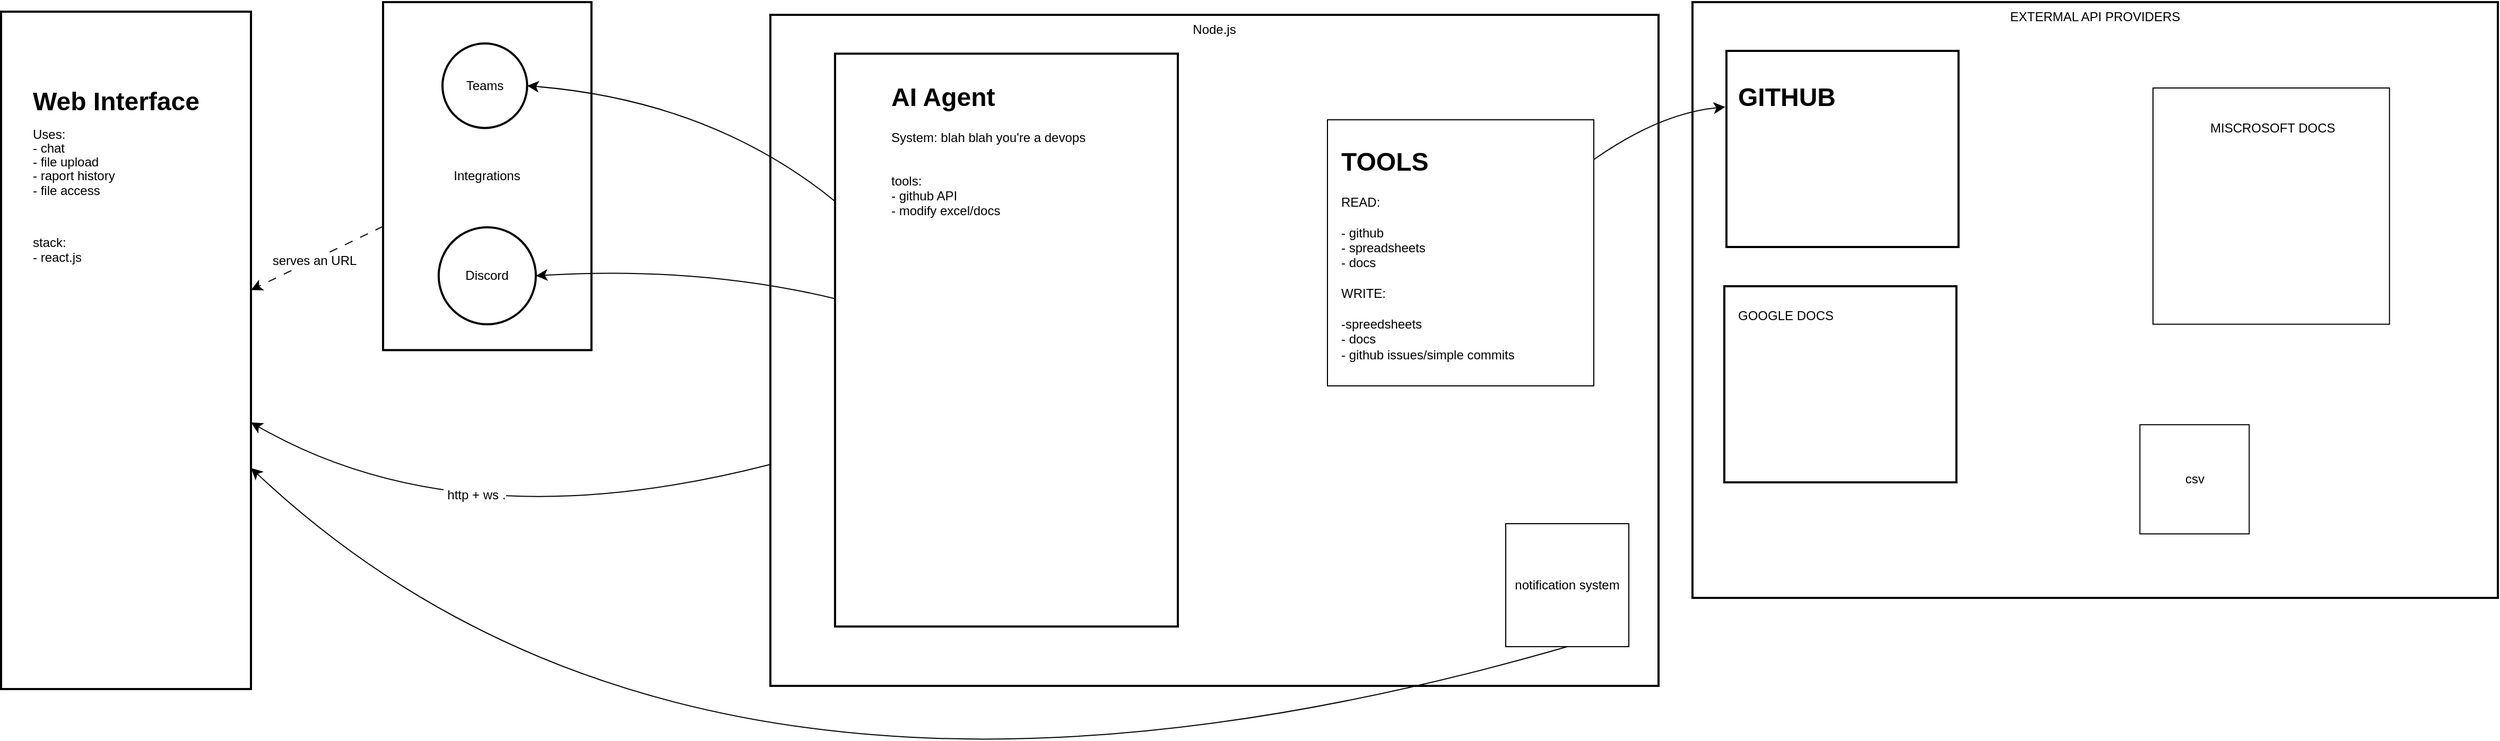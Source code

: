 <mxfile version="26.0.1">
  <diagram name="Strona-1" id="3Ey03jCOjN7yDJ5yqVIj">
    <mxGraphModel dx="3520" dy="2342" grid="0" gridSize="10" guides="1" tooltips="1" connect="1" arrows="1" fold="1" page="0" pageScale="1" pageWidth="827" pageHeight="1169" math="0" shadow="0">
      <root>
        <mxCell id="0" />
        <mxCell id="1" parent="0" />
        <mxCell id="R8jTO43OwTZ_dCQ6szHo-49" style="edgeStyle=none;curved=1;rounded=0;orthogonalLoop=1;jettySize=auto;html=1;fontSize=12;startSize=8;endSize=8;" edge="1" parent="1" source="2" target="12">
          <mxGeometry relative="1" as="geometry">
            <Array as="points">
              <mxPoint x="-132" y="504" />
            </Array>
          </mxGeometry>
        </mxCell>
        <mxCell id="R8jTO43OwTZ_dCQ6szHo-50" value="&amp;nbsp;http + ws ." style="edgeLabel;html=1;align=center;verticalAlign=middle;resizable=0;points=[];fontSize=12;" vertex="1" connectable="0" parent="R8jTO43OwTZ_dCQ6szHo-49">
          <mxGeometry x="0.05" y="-42" relative="1" as="geometry">
            <mxPoint as="offset" />
          </mxGeometry>
        </mxCell>
        <mxCell id="2" value="Node.js" style="whiteSpace=wrap;strokeWidth=2;verticalAlign=top;" parent="1" vertex="1">
          <mxGeometry x="159" y="5" width="837" height="633" as="geometry" />
        </mxCell>
        <mxCell id="5" value="API 1" style="ellipse;aspect=fixed;strokeWidth=2;whiteSpace=wrap;" parent="2" vertex="1">
          <mxGeometry x="112.413" y="82.395" width="69.316" height="69.316" as="geometry" />
        </mxCell>
        <mxCell id="7" value="API 2" style="ellipse;aspect=fixed;strokeWidth=2;whiteSpace=wrap;" parent="2" vertex="1">
          <mxGeometry x="112.413" y="502.215" width="69.316" height="69.316" as="geometry" />
        </mxCell>
        <mxCell id="9" value="API 3" style="ellipse;aspect=fixed;strokeWidth=2;whiteSpace=wrap;" parent="2" vertex="1">
          <mxGeometry x="112.413" y="217.103" width="69.316" height="69.316" as="geometry" />
        </mxCell>
        <mxCell id="10" value="API 4" style="ellipse;aspect=fixed;strokeWidth=2;whiteSpace=wrap;" parent="2" vertex="1">
          <mxGeometry x="112.413" y="367.506" width="69.316" height="69.316" as="geometry" />
        </mxCell>
        <mxCell id="13" value="" style="whiteSpace=wrap;strokeWidth=2;" parent="2" vertex="1">
          <mxGeometry x="60.95" y="36.62" width="323.05" height="540.38" as="geometry" />
        </mxCell>
        <mxCell id="R8jTO43OwTZ_dCQ6szHo-51" value="&lt;h1 style=&quot;margin-top: 0px;&quot;&gt;AI Agent&lt;br&gt;&lt;/h1&gt;&lt;p&gt;System: blah blah you&#39;re a devops&lt;br&gt;&lt;/p&gt;&lt;div&gt;&lt;br&gt;&lt;/div&gt;&lt;div&gt;tools:&amp;nbsp;&lt;/div&gt;&lt;div&gt;- github API&lt;/div&gt;&lt;div&gt;- modify excel/docs&lt;br&gt;&lt;/div&gt;&lt;div&gt;&lt;br&gt;&lt;/div&gt;" style="text;html=1;whiteSpace=wrap;overflow=hidden;rounded=0;" vertex="1" parent="2">
          <mxGeometry x="112.41" y="57.05" width="204.59" height="175.95" as="geometry" />
        </mxCell>
        <mxCell id="R8jTO43OwTZ_dCQ6szHo-53" value="notification system" style="whiteSpace=wrap;html=1;aspect=fixed;" vertex="1" parent="2">
          <mxGeometry x="693" y="480" width="116" height="116" as="geometry" />
        </mxCell>
        <mxCell id="R8jTO43OwTZ_dCQ6szHo-55" value="" style="whiteSpace=wrap;html=1;aspect=fixed;" vertex="1" parent="2">
          <mxGeometry x="525" y="99" width="251" height="251" as="geometry" />
        </mxCell>
        <mxCell id="R8jTO43OwTZ_dCQ6szHo-56" value="&lt;h1 style=&quot;margin-top: 0px;&quot;&gt;TOOLS&lt;br&gt;&lt;/h1&gt;READ:&lt;br&gt;&lt;div&gt;&lt;br&gt;&lt;/div&gt;&lt;div&gt;- github&lt;/div&gt;&lt;div&gt;- spreadsheets&lt;/div&gt;&lt;div&gt;- docs&lt;/div&gt;&lt;div&gt;&lt;br&gt;&lt;/div&gt;&lt;div&gt;WRITE:&lt;/div&gt;&lt;div&gt;&lt;br&gt;&lt;/div&gt;&lt;div&gt;-spreedsheets&lt;/div&gt;&lt;div&gt;- docs&lt;/div&gt;&lt;div&gt;- github issues/simple commits&lt;br&gt;&lt;/div&gt;" style="text;html=1;whiteSpace=wrap;overflow=hidden;rounded=0;" vertex="1" parent="2">
          <mxGeometry x="536" y="118" width="204.59" height="227" as="geometry" />
        </mxCell>
        <mxCell id="12" value="" style="whiteSpace=wrap;strokeWidth=2;" parent="1" vertex="1">
          <mxGeometry x="-566" y="2" width="235.52" height="639" as="geometry" />
        </mxCell>
        <mxCell id="R8jTO43OwTZ_dCQ6szHo-47" style="edgeStyle=none;curved=1;rounded=0;orthogonalLoop=1;jettySize=auto;html=1;fontSize=12;startSize=8;endSize=8;dashed=1;dashPattern=8 8;" edge="1" parent="1" source="4" target="12">
          <mxGeometry relative="1" as="geometry" />
        </mxCell>
        <mxCell id="R8jTO43OwTZ_dCQ6szHo-48" value="serves an URL" style="edgeLabel;html=1;align=center;verticalAlign=middle;resizable=0;points=[];fontSize=12;" vertex="1" connectable="0" parent="R8jTO43OwTZ_dCQ6szHo-47">
          <mxGeometry x="0.049" y="1" relative="1" as="geometry">
            <mxPoint as="offset" />
          </mxGeometry>
        </mxCell>
        <mxCell id="4" value="Integrations" style="whiteSpace=wrap;strokeWidth=2;" parent="1" vertex="1">
          <mxGeometry x="-206.002" y="-7.003" width="196.383" height="328.271" as="geometry" />
        </mxCell>
        <mxCell id="11" value="Discord" style="ellipse;aspect=fixed;strokeWidth=2;whiteSpace=wrap;" parent="1" vertex="1">
          <mxGeometry x="-153.58" y="205.333" width="91.55" height="91.55" as="geometry" />
        </mxCell>
        <mxCell id="3" value="Teams" style="ellipse;aspect=fixed;strokeWidth=2;whiteSpace=wrap;" parent="1" vertex="1">
          <mxGeometry x="-150.003" y="32.002" width="79.779" height="79.779" as="geometry" />
        </mxCell>
        <mxCell id="R8jTO43OwTZ_dCQ6szHo-45" value="&lt;h1 style=&quot;margin-top: 0px;&quot;&gt;Web Interface&lt;br&gt;&lt;/h1&gt;&lt;p style=&quot;line-height: 10%;&quot;&gt;Uses:&lt;/p&gt;&lt;p style=&quot;line-height: 10%;&quot;&gt;- chat&lt;/p&gt;&lt;p style=&quot;line-height: 10%;&quot;&gt;- file upload&lt;/p&gt;&lt;p style=&quot;line-height: 10%;&quot;&gt;- raport history&lt;/p&gt;&lt;p style=&quot;line-height: 10%;&quot;&gt;- file access&lt;br&gt;&lt;/p&gt;&lt;div&gt;&lt;br&gt;&lt;/div&gt;&lt;div&gt;&lt;br&gt;&lt;/div&gt;&lt;div&gt;stack: &lt;br&gt;&lt;/div&gt;&lt;div&gt;- react.js&lt;br&gt;&lt;/div&gt;" style="text;html=1;whiteSpace=wrap;overflow=hidden;rounded=0;" vertex="1" parent="1">
          <mxGeometry x="-538.24" y="66" width="180" height="204" as="geometry" />
        </mxCell>
        <mxCell id="R8jTO43OwTZ_dCQ6szHo-46" style="edgeStyle=none;curved=1;rounded=0;orthogonalLoop=1;jettySize=auto;html=1;entryX=1;entryY=0.5;entryDx=0;entryDy=0;fontSize=12;startSize=8;endSize=8;" edge="1" parent="1" source="13" target="11">
          <mxGeometry relative="1" as="geometry">
            <Array as="points">
              <mxPoint x="93" y="242" />
            </Array>
          </mxGeometry>
        </mxCell>
        <mxCell id="R8jTO43OwTZ_dCQ6szHo-52" style="edgeStyle=none;curved=1;rounded=0;orthogonalLoop=1;jettySize=auto;html=1;entryX=1;entryY=0.5;entryDx=0;entryDy=0;fontSize=12;startSize=8;endSize=8;" edge="1" parent="1" source="13" target="3">
          <mxGeometry relative="1" as="geometry">
            <Array as="points">
              <mxPoint x="103" y="86" />
            </Array>
          </mxGeometry>
        </mxCell>
        <mxCell id="R8jTO43OwTZ_dCQ6szHo-54" style="edgeStyle=none;curved=1;rounded=0;orthogonalLoop=1;jettySize=auto;html=1;fontSize=12;startSize=8;endSize=8;exitX=0.5;exitY=1;exitDx=0;exitDy=0;" edge="1" parent="1" source="R8jTO43OwTZ_dCQ6szHo-53" target="12">
          <mxGeometry relative="1" as="geometry">
            <Array as="points">
              <mxPoint x="98" y="836" />
            </Array>
          </mxGeometry>
        </mxCell>
        <mxCell id="R8jTO43OwTZ_dCQ6szHo-58" value="EXTERMAL API PROVIDERS" style="whiteSpace=wrap;strokeWidth=2;verticalAlign=top;" vertex="1" parent="1">
          <mxGeometry x="1028" y="-7" width="759" height="562" as="geometry" />
        </mxCell>
        <mxCell id="R8jTO43OwTZ_dCQ6szHo-63" value="" style="whiteSpace=wrap;strokeWidth=2;" vertex="1" parent="R8jTO43OwTZ_dCQ6szHo-58">
          <mxGeometry x="32" y="46" width="218.73" height="185" as="geometry" />
        </mxCell>
        <mxCell id="R8jTO43OwTZ_dCQ6szHo-64" value="&lt;h1 style=&quot;margin-top: 0px;&quot;&gt;GITHUB&lt;br&gt;&lt;/h1&gt;" style="text;html=1;whiteSpace=wrap;overflow=hidden;rounded=0;" vertex="1" parent="R8jTO43OwTZ_dCQ6szHo-58">
          <mxGeometry x="40.735" y="69.001" width="185.524" height="156.215" as="geometry" />
        </mxCell>
        <mxCell id="R8jTO43OwTZ_dCQ6szHo-65" value="csv" style="whiteSpace=wrap;html=1;aspect=fixed;" vertex="1" parent="R8jTO43OwTZ_dCQ6szHo-58">
          <mxGeometry x="421.667" y="398.638" width="102.989" height="102.989" as="geometry" />
        </mxCell>
        <mxCell id="R8jTO43OwTZ_dCQ6szHo-66" value="" style="whiteSpace=wrap;html=1;aspect=fixed;" vertex="1" parent="R8jTO43OwTZ_dCQ6szHo-58">
          <mxGeometry x="433.995" y="80.996" width="222.847" height="222.847" as="geometry" />
        </mxCell>
        <mxCell id="R8jTO43OwTZ_dCQ6szHo-67" value="MISCROSOFT DOCS" style="text;html=1;whiteSpace=wrap;overflow=hidden;rounded=0;" vertex="1" parent="R8jTO43OwTZ_dCQ6szHo-58">
          <mxGeometry x="486.05" y="104.765" width="185.524" height="201.539" as="geometry" />
        </mxCell>
        <mxCell id="R8jTO43OwTZ_dCQ6szHo-89" value="" style="whiteSpace=wrap;strokeWidth=2;" vertex="1" parent="R8jTO43OwTZ_dCQ6szHo-58">
          <mxGeometry x="30" y="268" width="218.73" height="185" as="geometry" />
        </mxCell>
        <mxCell id="R8jTO43OwTZ_dCQ6szHo-90" value="GOOGLE DOCS" style="text;html=1;whiteSpace=wrap;overflow=hidden;rounded=0;" vertex="1" parent="R8jTO43OwTZ_dCQ6szHo-58">
          <mxGeometry x="40.735" y="282.391" width="185.524" height="156.215" as="geometry" />
        </mxCell>
        <mxCell id="R8jTO43OwTZ_dCQ6szHo-78" style="edgeStyle=none;curved=1;rounded=0;orthogonalLoop=1;jettySize=auto;html=1;entryX=-0.005;entryY=0.286;entryDx=0;entryDy=0;entryPerimeter=0;fontSize=12;startSize=8;endSize=8;" edge="1" parent="1" source="R8jTO43OwTZ_dCQ6szHo-55" target="R8jTO43OwTZ_dCQ6szHo-63">
          <mxGeometry relative="1" as="geometry">
            <Array as="points">
              <mxPoint x="997" y="98" />
            </Array>
          </mxGeometry>
        </mxCell>
      </root>
    </mxGraphModel>
  </diagram>
</mxfile>
